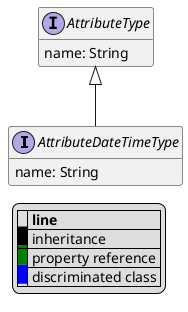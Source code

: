 @startuml

hide empty fields
hide empty methods
legend
|= |= line |
|<back:black>   </back>| inheritance |
|<back:green>   </back>| property reference |
|<back:blue>   </back>| discriminated class |
endlegend
interface AttributeDateTimeType [[AttributeDateTimeType.svg]] extends AttributeType {
    name: String
}
interface AttributeType [[AttributeType.svg]]  {
    name: String
}





@enduml
